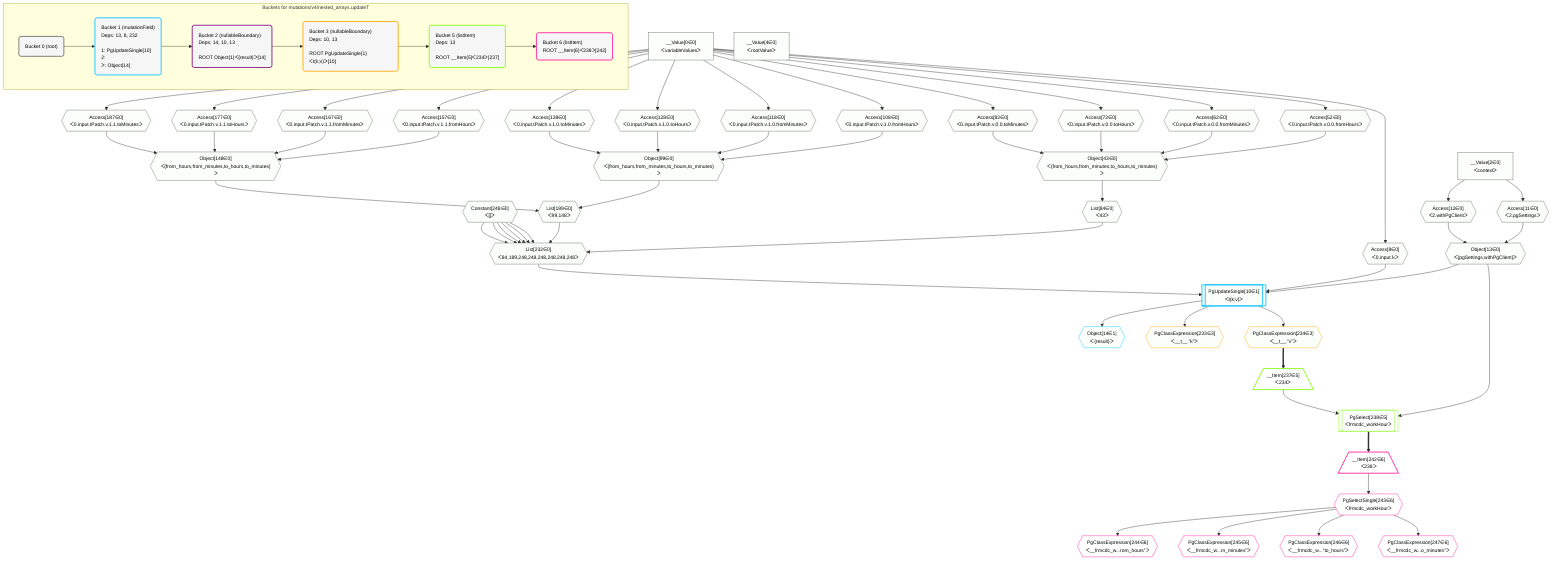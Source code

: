 %%{init: {'themeVariables': { 'fontSize': '12px'}}}%%
graph TD
    classDef path fill:#eee,stroke:#000,color:#000
    classDef plan fill:#fff,stroke-width:1px,color:#000
    classDef itemplan fill:#fff,stroke-width:2px,color:#000
    classDef unbatchedplan fill:#dff,stroke-width:1px,color:#000
    classDef sideeffectplan fill:#fcc,stroke-width:2px,color:#000
    classDef bucket fill:#f6f6f6,color:#000,stroke-width:2px,text-align:left


    %% plan dependencies
    List232{{"List[232∈0]<br />ᐸ84,189,248,248,248,248,248,248ᐳ"}}:::plan
    List84{{"List[84∈0]<br />ᐸ43ᐳ"}}:::plan
    List189{{"List[189∈0]<br />ᐸ99,148ᐳ"}}:::plan
    Constant248{{"Constant[248∈0]<br />ᐸ[]ᐳ"}}:::plan
    List84 & List189 & Constant248 & Constant248 & Constant248 & Constant248 & Constant248 & Constant248 --> List232
    Object43{{"Object[43∈0]<br />ᐸ{from_hours,from_minutes,to_hours,to_minutes}ᐳ"}}:::plan
    Access52{{"Access[52∈0]<br />ᐸ0.input.tPatch.v.0.0.fromHoursᐳ"}}:::plan
    Access62{{"Access[62∈0]<br />ᐸ0.input.tPatch.v.0.0.fromMinutesᐳ"}}:::plan
    Access72{{"Access[72∈0]<br />ᐸ0.input.tPatch.v.0.0.toHoursᐳ"}}:::plan
    Access82{{"Access[82∈0]<br />ᐸ0.input.tPatch.v.0.0.toMinutesᐳ"}}:::plan
    Access52 & Access62 & Access72 & Access82 --> Object43
    Object99{{"Object[99∈0]<br />ᐸ{from_hours,from_minutes,to_hours,to_minutes}ᐳ"}}:::plan
    Access108{{"Access[108∈0]<br />ᐸ0.input.tPatch.v.1.0.fromHoursᐳ"}}:::plan
    Access118{{"Access[118∈0]<br />ᐸ0.input.tPatch.v.1.0.fromMinutesᐳ"}}:::plan
    Access128{{"Access[128∈0]<br />ᐸ0.input.tPatch.v.1.0.toHoursᐳ"}}:::plan
    Access138{{"Access[138∈0]<br />ᐸ0.input.tPatch.v.1.0.toMinutesᐳ"}}:::plan
    Access108 & Access118 & Access128 & Access138 --> Object99
    Object148{{"Object[148∈0]<br />ᐸ{from_hours,from_minutes,to_hours,to_minutes}ᐳ"}}:::plan
    Access157{{"Access[157∈0]<br />ᐸ0.input.tPatch.v.1.1.fromHoursᐳ"}}:::plan
    Access167{{"Access[167∈0]<br />ᐸ0.input.tPatch.v.1.1.fromMinutesᐳ"}}:::plan
    Access177{{"Access[177∈0]<br />ᐸ0.input.tPatch.v.1.1.toHoursᐳ"}}:::plan
    Access187{{"Access[187∈0]<br />ᐸ0.input.tPatch.v.1.1.toMinutesᐳ"}}:::plan
    Access157 & Access167 & Access177 & Access187 --> Object148
    Object13{{"Object[13∈0]<br />ᐸ{pgSettings,withPgClient}ᐳ"}}:::plan
    Access11{{"Access[11∈0]<br />ᐸ2.pgSettingsᐳ"}}:::plan
    Access12{{"Access[12∈0]<br />ᐸ2.withPgClientᐳ"}}:::plan
    Access11 & Access12 --> Object13
    Object99 & Object148 --> List189
    Access8{{"Access[8∈0]<br />ᐸ0.input.kᐳ"}}:::plan
    __Value0["__Value[0∈0]<br />ᐸvariableValuesᐳ"]:::plan
    __Value0 --> Access8
    __Value2["__Value[2∈0]<br />ᐸcontextᐳ"]:::plan
    __Value2 --> Access11
    __Value2 --> Access12
    __Value0 --> Access52
    __Value0 --> Access62
    __Value0 --> Access72
    __Value0 --> Access82
    Object43 --> List84
    __Value0 --> Access108
    __Value0 --> Access118
    __Value0 --> Access128
    __Value0 --> Access138
    __Value0 --> Access157
    __Value0 --> Access167
    __Value0 --> Access177
    __Value0 --> Access187
    __Value4["__Value[4∈0]<br />ᐸrootValueᐳ"]:::plan
    PgUpdateSingle10[["PgUpdateSingle[10∈1]<br />ᐸt(k;v)ᐳ"]]:::sideeffectplan
    Object13 & Access8 & List232 --> PgUpdateSingle10
    Object14{{"Object[14∈1]<br />ᐸ{result}ᐳ"}}:::plan
    PgUpdateSingle10 --> Object14
    PgClassExpression233{{"PgClassExpression[233∈3]<br />ᐸ__t__.”k”ᐳ"}}:::plan
    PgUpdateSingle10 --> PgClassExpression233
    PgClassExpression234{{"PgClassExpression[234∈3]<br />ᐸ__t__.”v”ᐳ"}}:::plan
    PgUpdateSingle10 --> PgClassExpression234
    PgSelect238[["PgSelect[238∈5]<br />ᐸfrmcdc_workHourᐳ"]]:::plan
    __Item237[/"__Item[237∈5]<br />ᐸ234ᐳ"\]:::itemplan
    Object13 & __Item237 --> PgSelect238
    PgClassExpression234 ==> __Item237
    __Item242[/"__Item[242∈6]<br />ᐸ238ᐳ"\]:::itemplan
    PgSelect238 ==> __Item242
    PgSelectSingle243{{"PgSelectSingle[243∈6]<br />ᐸfrmcdc_workHourᐳ"}}:::plan
    __Item242 --> PgSelectSingle243
    PgClassExpression244{{"PgClassExpression[244∈6]<br />ᐸ__frmcdc_w...rom_hours”ᐳ"}}:::plan
    PgSelectSingle243 --> PgClassExpression244
    PgClassExpression245{{"PgClassExpression[245∈6]<br />ᐸ__frmcdc_w...m_minutes”ᐳ"}}:::plan
    PgSelectSingle243 --> PgClassExpression245
    PgClassExpression246{{"PgClassExpression[246∈6]<br />ᐸ__frmcdc_w...”to_hours”ᐳ"}}:::plan
    PgSelectSingle243 --> PgClassExpression246
    PgClassExpression247{{"PgClassExpression[247∈6]<br />ᐸ__frmcdc_w...o_minutes”ᐳ"}}:::plan
    PgSelectSingle243 --> PgClassExpression247

    %% define steps

    subgraph "Buckets for mutations/v4/nested_arrays.updateT"
    Bucket0("Bucket 0 (root)"):::bucket
    classDef bucket0 stroke:#696969
    class Bucket0,__Value0,__Value2,__Value4,Access8,Access11,Access12,Object13,Object43,Access52,Access62,Access72,Access82,List84,Object99,Access108,Access118,Access128,Access138,Object148,Access157,Access167,Access177,Access187,List189,List232,Constant248 bucket0
    Bucket1("Bucket 1 (mutationField)<br />Deps: 13, 8, 232<br /><br />1: PgUpdateSingle[10]<br />2: <br />ᐳ: Object[14]"):::bucket
    classDef bucket1 stroke:#00bfff
    class Bucket1,PgUpdateSingle10,Object14 bucket1
    Bucket2("Bucket 2 (nullableBoundary)<br />Deps: 14, 10, 13<br /><br />ROOT Object{1}ᐸ{result}ᐳ[14]"):::bucket
    classDef bucket2 stroke:#7f007f
    class Bucket2 bucket2
    Bucket3("Bucket 3 (nullableBoundary)<br />Deps: 10, 13<br /><br />ROOT PgUpdateSingle{1}ᐸt(k;v)ᐳ[10]"):::bucket
    classDef bucket3 stroke:#ffa500
    class Bucket3,PgClassExpression233,PgClassExpression234 bucket3
    Bucket5("Bucket 5 (listItem)<br />Deps: 13<br /><br />ROOT __Item{5}ᐸ234ᐳ[237]"):::bucket
    classDef bucket5 stroke:#7fff00
    class Bucket5,__Item237,PgSelect238 bucket5
    Bucket6("Bucket 6 (listItem)<br />ROOT __Item{6}ᐸ238ᐳ[242]"):::bucket
    classDef bucket6 stroke:#ff1493
    class Bucket6,__Item242,PgSelectSingle243,PgClassExpression244,PgClassExpression245,PgClassExpression246,PgClassExpression247 bucket6
    Bucket0 --> Bucket1
    Bucket1 --> Bucket2
    Bucket2 --> Bucket3
    Bucket3 --> Bucket5
    Bucket5 --> Bucket6
    classDef unary fill:#fafffa,borderWidth:8px
    class List232,Object43,Object99,Object148,Object13,List189,Access8,Access11,Access12,Access52,Access62,Access72,Access82,List84,Access108,Access118,Access128,Access138,Access157,Access167,Access177,Access187,__Value0,__Value2,__Value4,Constant248,PgUpdateSingle10,Object14,PgClassExpression233,PgClassExpression234 unary
    end